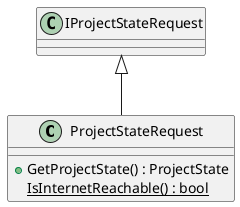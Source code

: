 @startuml
class ProjectStateRequest {
    + GetProjectState() : ProjectState
    {static} IsInternetReachable() : bool
}
IProjectStateRequest <|-- ProjectStateRequest
@enduml
